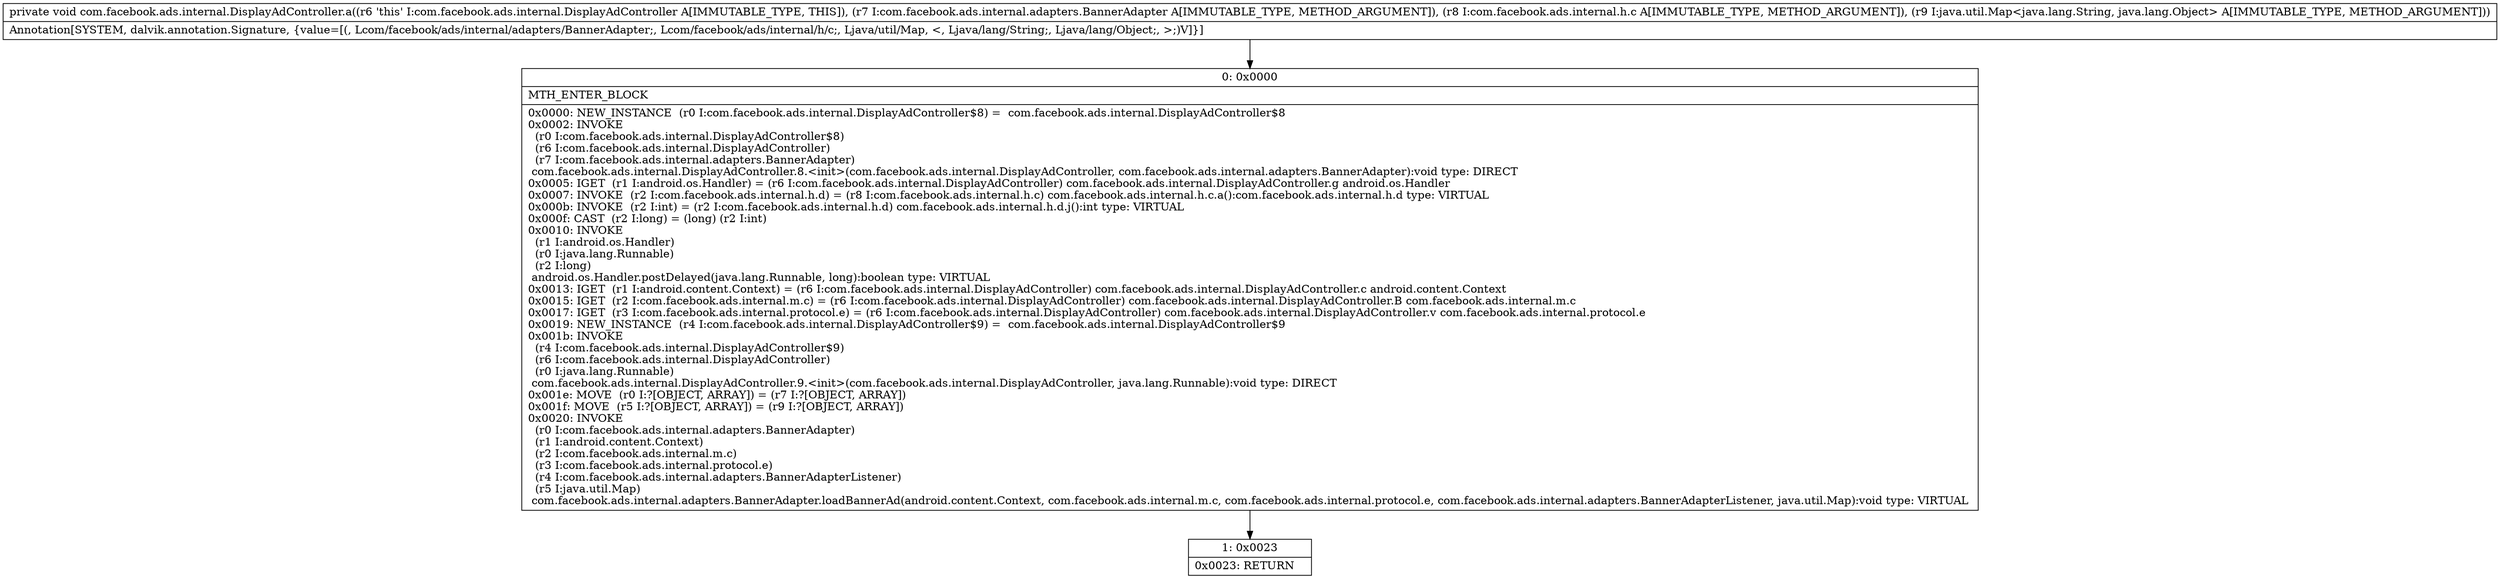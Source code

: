 digraph "CFG forcom.facebook.ads.internal.DisplayAdController.a(Lcom\/facebook\/ads\/internal\/adapters\/BannerAdapter;Lcom\/facebook\/ads\/internal\/h\/c;Ljava\/util\/Map;)V" {
Node_0 [shape=record,label="{0\:\ 0x0000|MTH_ENTER_BLOCK\l|0x0000: NEW_INSTANCE  (r0 I:com.facebook.ads.internal.DisplayAdController$8) =  com.facebook.ads.internal.DisplayAdController$8 \l0x0002: INVOKE  \l  (r0 I:com.facebook.ads.internal.DisplayAdController$8)\l  (r6 I:com.facebook.ads.internal.DisplayAdController)\l  (r7 I:com.facebook.ads.internal.adapters.BannerAdapter)\l com.facebook.ads.internal.DisplayAdController.8.\<init\>(com.facebook.ads.internal.DisplayAdController, com.facebook.ads.internal.adapters.BannerAdapter):void type: DIRECT \l0x0005: IGET  (r1 I:android.os.Handler) = (r6 I:com.facebook.ads.internal.DisplayAdController) com.facebook.ads.internal.DisplayAdController.g android.os.Handler \l0x0007: INVOKE  (r2 I:com.facebook.ads.internal.h.d) = (r8 I:com.facebook.ads.internal.h.c) com.facebook.ads.internal.h.c.a():com.facebook.ads.internal.h.d type: VIRTUAL \l0x000b: INVOKE  (r2 I:int) = (r2 I:com.facebook.ads.internal.h.d) com.facebook.ads.internal.h.d.j():int type: VIRTUAL \l0x000f: CAST  (r2 I:long) = (long) (r2 I:int) \l0x0010: INVOKE  \l  (r1 I:android.os.Handler)\l  (r0 I:java.lang.Runnable)\l  (r2 I:long)\l android.os.Handler.postDelayed(java.lang.Runnable, long):boolean type: VIRTUAL \l0x0013: IGET  (r1 I:android.content.Context) = (r6 I:com.facebook.ads.internal.DisplayAdController) com.facebook.ads.internal.DisplayAdController.c android.content.Context \l0x0015: IGET  (r2 I:com.facebook.ads.internal.m.c) = (r6 I:com.facebook.ads.internal.DisplayAdController) com.facebook.ads.internal.DisplayAdController.B com.facebook.ads.internal.m.c \l0x0017: IGET  (r3 I:com.facebook.ads.internal.protocol.e) = (r6 I:com.facebook.ads.internal.DisplayAdController) com.facebook.ads.internal.DisplayAdController.v com.facebook.ads.internal.protocol.e \l0x0019: NEW_INSTANCE  (r4 I:com.facebook.ads.internal.DisplayAdController$9) =  com.facebook.ads.internal.DisplayAdController$9 \l0x001b: INVOKE  \l  (r4 I:com.facebook.ads.internal.DisplayAdController$9)\l  (r6 I:com.facebook.ads.internal.DisplayAdController)\l  (r0 I:java.lang.Runnable)\l com.facebook.ads.internal.DisplayAdController.9.\<init\>(com.facebook.ads.internal.DisplayAdController, java.lang.Runnable):void type: DIRECT \l0x001e: MOVE  (r0 I:?[OBJECT, ARRAY]) = (r7 I:?[OBJECT, ARRAY]) \l0x001f: MOVE  (r5 I:?[OBJECT, ARRAY]) = (r9 I:?[OBJECT, ARRAY]) \l0x0020: INVOKE  \l  (r0 I:com.facebook.ads.internal.adapters.BannerAdapter)\l  (r1 I:android.content.Context)\l  (r2 I:com.facebook.ads.internal.m.c)\l  (r3 I:com.facebook.ads.internal.protocol.e)\l  (r4 I:com.facebook.ads.internal.adapters.BannerAdapterListener)\l  (r5 I:java.util.Map)\l com.facebook.ads.internal.adapters.BannerAdapter.loadBannerAd(android.content.Context, com.facebook.ads.internal.m.c, com.facebook.ads.internal.protocol.e, com.facebook.ads.internal.adapters.BannerAdapterListener, java.util.Map):void type: VIRTUAL \l}"];
Node_1 [shape=record,label="{1\:\ 0x0023|0x0023: RETURN   \l}"];
MethodNode[shape=record,label="{private void com.facebook.ads.internal.DisplayAdController.a((r6 'this' I:com.facebook.ads.internal.DisplayAdController A[IMMUTABLE_TYPE, THIS]), (r7 I:com.facebook.ads.internal.adapters.BannerAdapter A[IMMUTABLE_TYPE, METHOD_ARGUMENT]), (r8 I:com.facebook.ads.internal.h.c A[IMMUTABLE_TYPE, METHOD_ARGUMENT]), (r9 I:java.util.Map\<java.lang.String, java.lang.Object\> A[IMMUTABLE_TYPE, METHOD_ARGUMENT]))  | Annotation[SYSTEM, dalvik.annotation.Signature, \{value=[(, Lcom\/facebook\/ads\/internal\/adapters\/BannerAdapter;, Lcom\/facebook\/ads\/internal\/h\/c;, Ljava\/util\/Map, \<, Ljava\/lang\/String;, Ljava\/lang\/Object;, \>;)V]\}]\l}"];
MethodNode -> Node_0;
Node_0 -> Node_1;
}

